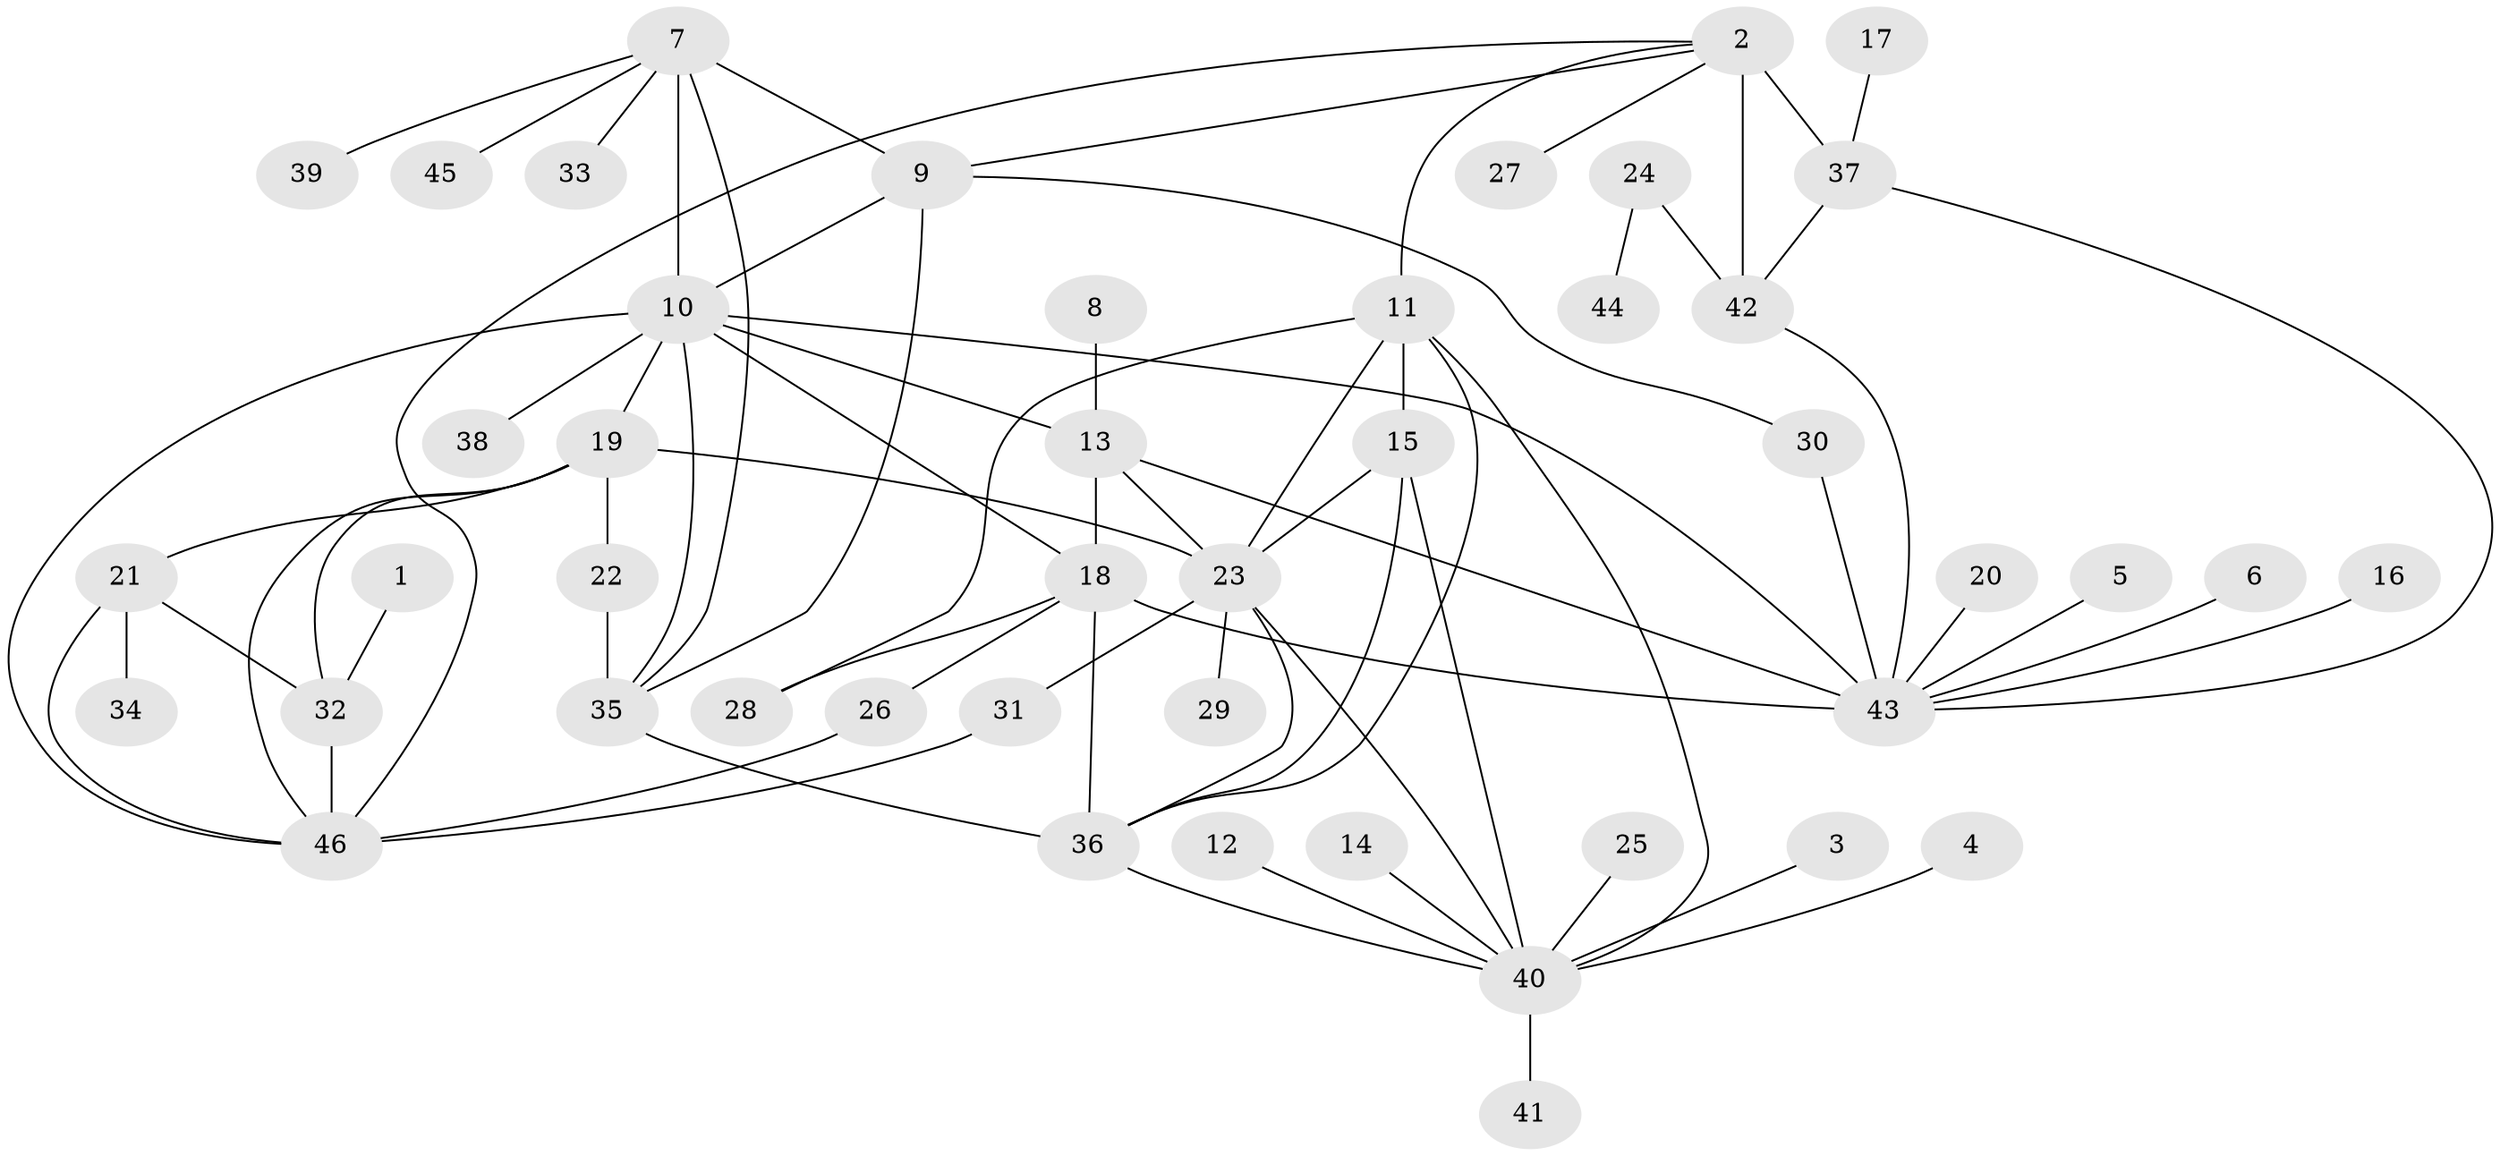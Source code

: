 // original degree distribution, {5: 0.017543859649122806, 9: 0.017543859649122806, 11: 0.02631578947368421, 6: 0.03508771929824561, 7: 0.06140350877192982, 8: 0.02631578947368421, 4: 0.017543859649122806, 14: 0.008771929824561403, 12: 0.008771929824561403, 10: 0.008771929824561403, 2: 0.15789473684210525, 1: 0.5789473684210527, 3: 0.03508771929824561}
// Generated by graph-tools (version 1.1) at 2025/37/03/04/25 23:37:33]
// undirected, 46 vertices, 74 edges
graph export_dot {
  node [color=gray90,style=filled];
  1;
  2;
  3;
  4;
  5;
  6;
  7;
  8;
  9;
  10;
  11;
  12;
  13;
  14;
  15;
  16;
  17;
  18;
  19;
  20;
  21;
  22;
  23;
  24;
  25;
  26;
  27;
  28;
  29;
  30;
  31;
  32;
  33;
  34;
  35;
  36;
  37;
  38;
  39;
  40;
  41;
  42;
  43;
  44;
  45;
  46;
  1 -- 32 [weight=1.0];
  2 -- 9 [weight=1.0];
  2 -- 11 [weight=1.0];
  2 -- 27 [weight=1.0];
  2 -- 37 [weight=3.0];
  2 -- 42 [weight=3.0];
  2 -- 46 [weight=1.0];
  3 -- 40 [weight=1.0];
  4 -- 40 [weight=1.0];
  5 -- 43 [weight=1.0];
  6 -- 43 [weight=1.0];
  7 -- 9 [weight=2.0];
  7 -- 10 [weight=1.0];
  7 -- 33 [weight=1.0];
  7 -- 35 [weight=1.0];
  7 -- 39 [weight=1.0];
  7 -- 45 [weight=1.0];
  8 -- 13 [weight=1.0];
  9 -- 10 [weight=2.0];
  9 -- 30 [weight=1.0];
  9 -- 35 [weight=2.0];
  10 -- 13 [weight=2.0];
  10 -- 18 [weight=2.0];
  10 -- 19 [weight=1.0];
  10 -- 35 [weight=1.0];
  10 -- 38 [weight=1.0];
  10 -- 43 [weight=1.0];
  10 -- 46 [weight=1.0];
  11 -- 15 [weight=1.0];
  11 -- 23 [weight=1.0];
  11 -- 28 [weight=1.0];
  11 -- 36 [weight=1.0];
  11 -- 40 [weight=1.0];
  12 -- 40 [weight=1.0];
  13 -- 18 [weight=2.0];
  13 -- 23 [weight=1.0];
  13 -- 43 [weight=2.0];
  14 -- 40 [weight=1.0];
  15 -- 23 [weight=1.0];
  15 -- 36 [weight=1.0];
  15 -- 40 [weight=1.0];
  16 -- 43 [weight=1.0];
  17 -- 37 [weight=1.0];
  18 -- 26 [weight=1.0];
  18 -- 28 [weight=1.0];
  18 -- 36 [weight=1.0];
  18 -- 43 [weight=1.0];
  19 -- 21 [weight=1.0];
  19 -- 22 [weight=1.0];
  19 -- 23 [weight=1.0];
  19 -- 32 [weight=2.0];
  19 -- 46 [weight=1.0];
  20 -- 43 [weight=1.0];
  21 -- 32 [weight=2.0];
  21 -- 34 [weight=1.0];
  21 -- 46 [weight=1.0];
  22 -- 35 [weight=1.0];
  23 -- 29 [weight=1.0];
  23 -- 31 [weight=1.0];
  23 -- 36 [weight=1.0];
  23 -- 40 [weight=1.0];
  24 -- 42 [weight=1.0];
  24 -- 44 [weight=1.0];
  25 -- 40 [weight=1.0];
  26 -- 46 [weight=1.0];
  30 -- 43 [weight=1.0];
  31 -- 46 [weight=1.0];
  32 -- 46 [weight=2.0];
  35 -- 36 [weight=2.0];
  36 -- 40 [weight=1.0];
  37 -- 42 [weight=1.0];
  37 -- 43 [weight=1.0];
  40 -- 41 [weight=1.0];
  42 -- 43 [weight=1.0];
}
